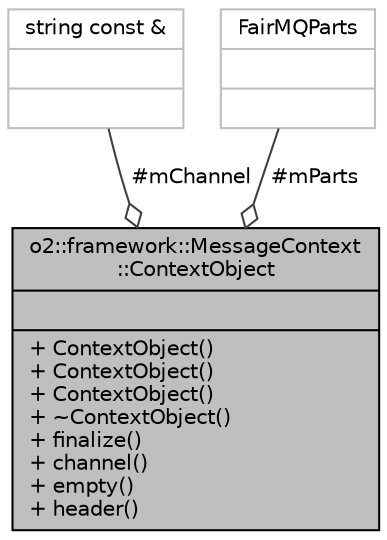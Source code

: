 digraph "o2::framework::MessageContext::ContextObject"
{
 // INTERACTIVE_SVG=YES
  bgcolor="transparent";
  edge [fontname="Helvetica",fontsize="10",labelfontname="Helvetica",labelfontsize="10"];
  node [fontname="Helvetica",fontsize="10",shape=record];
  Node5 [label="{o2::framework::MessageContext\l::ContextObject\n||+ ContextObject()\l+ ContextObject()\l+ ContextObject()\l+ ~ContextObject()\l+ finalize()\l+ channel()\l+ empty()\l+ header()\l}",height=0.2,width=0.4,color="black", fillcolor="grey75", style="filled", fontcolor="black"];
  Node6 -> Node5 [color="grey25",fontsize="10",style="solid",label=" #mChannel" ,arrowhead="odiamond",fontname="Helvetica"];
  Node6 [label="{string const &\n||}",height=0.2,width=0.4,color="grey75"];
  Node7 -> Node5 [color="grey25",fontsize="10",style="solid",label=" #mParts" ,arrowhead="odiamond",fontname="Helvetica"];
  Node7 [label="{FairMQParts\n||}",height=0.2,width=0.4,color="grey75"];
}

